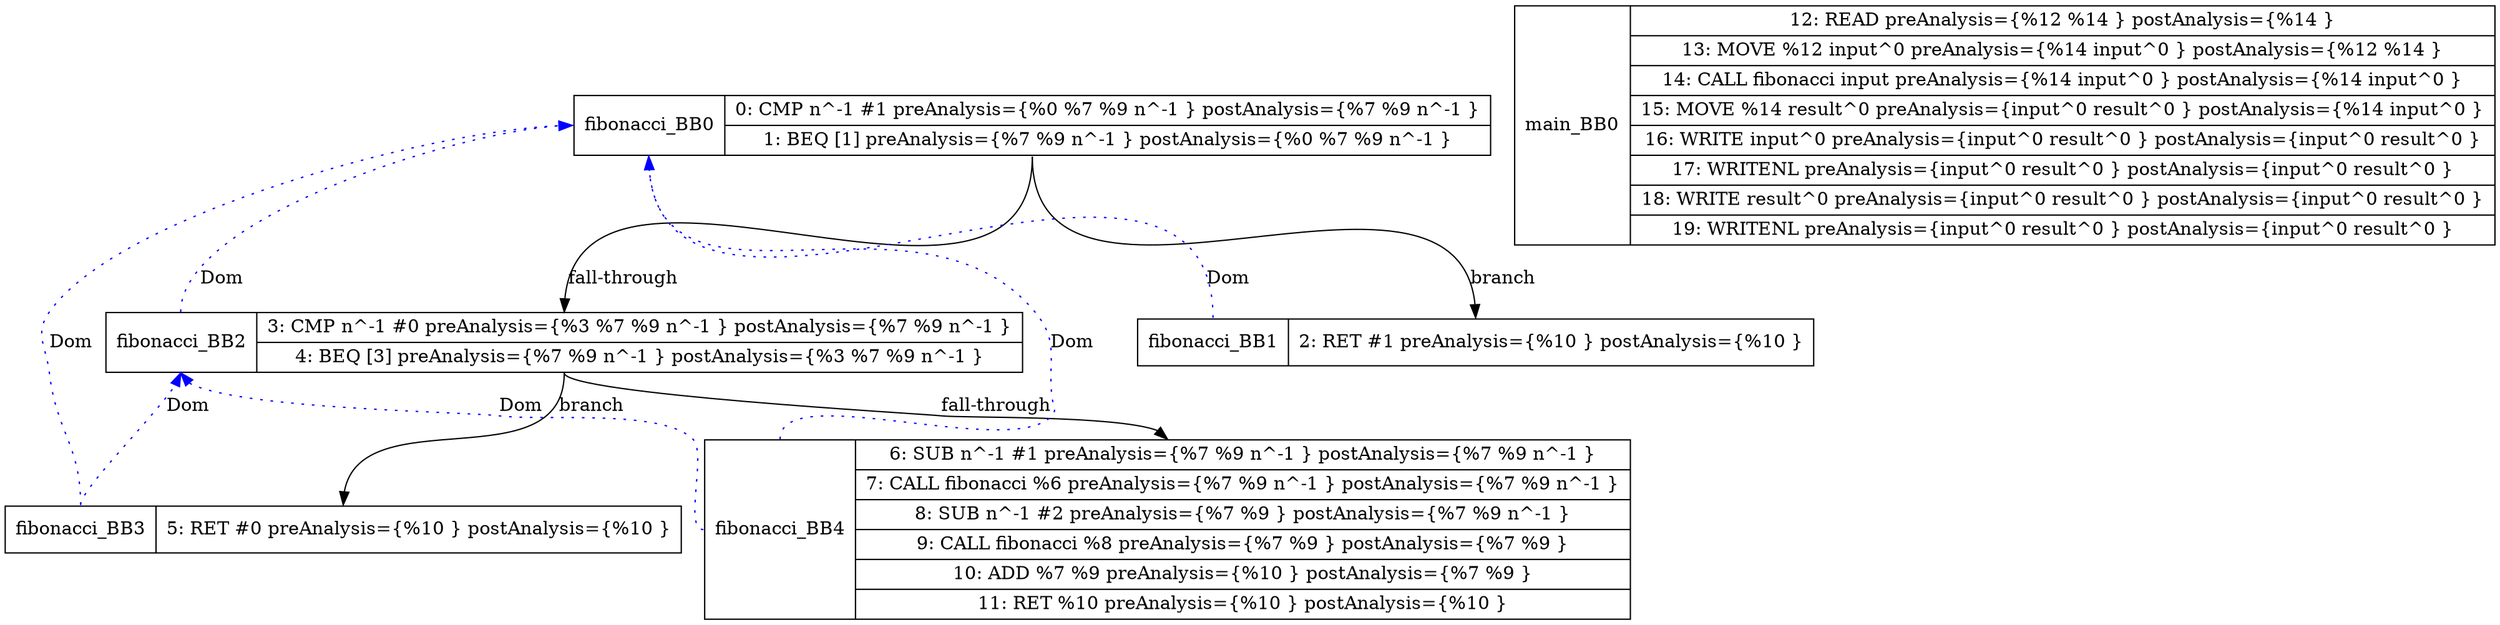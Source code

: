 diGraph G { 
fibonacci_BB0 [shape=record, label="<b>fibonacci_BB0| {0: CMP n^-1 #1 preAnalysis=\{%0 %7 %9 n^-1 \} postAnalysis=\{%7 %9 n^-1 \}|1: BEQ [1] preAnalysis=\{%7 %9 n^-1 \} postAnalysis=\{%0 %7 %9 n^-1 \}}"];
fibonacci_BB1 [shape=record, label="<b>fibonacci_BB1| {2: RET #1 preAnalysis=\{%10 \} postAnalysis=\{%10 \}}"];
fibonacci_BB2 [shape=record, label="<b>fibonacci_BB2| {3: CMP n^-1 #0 preAnalysis=\{%3 %7 %9 n^-1 \} postAnalysis=\{%7 %9 n^-1 \}|4: BEQ [3] preAnalysis=\{%7 %9 n^-1 \} postAnalysis=\{%3 %7 %9 n^-1 \}}"];
fibonacci_BB3 [shape=record, label="<b>fibonacci_BB3| {5: RET #0 preAnalysis=\{%10 \} postAnalysis=\{%10 \}}"];
fibonacci_BB4 [shape=record, label="<b>fibonacci_BB4| {6: SUB n^-1 #1 preAnalysis=\{%7 %9 n^-1 \} postAnalysis=\{%7 %9 n^-1 \}|7: CALL fibonacci %6 preAnalysis=\{%7 %9 n^-1 \} postAnalysis=\{%7 %9 n^-1 \}|8: SUB n^-1 #2 preAnalysis=\{%7 %9 \} postAnalysis=\{%7 %9 n^-1 \}|9: CALL fibonacci %8 preAnalysis=\{%7 %9 \} postAnalysis=\{%7 %9 \}|10: ADD %7 %9 preAnalysis=\{%10 \} postAnalysis=\{%7 %9 \}|11: RET %10 preAnalysis=\{%10 \} postAnalysis=\{%10 \}}"];
main_BB0 [shape=record, label="<b>main_BB0| {12: READ  preAnalysis=\{%12 %14 \} postAnalysis=\{%14 \}|13: MOVE %12 input^0 preAnalysis=\{%14 input^0 \} postAnalysis=\{%12 %14 \}|14: CALL fibonacci input preAnalysis=\{%14 input^0 \} postAnalysis=\{%14 input^0 \}|15: MOVE %14 result^0 preAnalysis=\{input^0 result^0 \} postAnalysis=\{%14 input^0 \}|16: WRITE input^0 preAnalysis=\{input^0 result^0 \} postAnalysis=\{input^0 result^0 \}|17: WRITENL  preAnalysis=\{input^0 result^0 \} postAnalysis=\{input^0 result^0 \}|18: WRITE result^0 preAnalysis=\{input^0 result^0 \} postAnalysis=\{input^0 result^0 \}|19: WRITENL  preAnalysis=\{input^0 result^0 \} postAnalysis=\{input^0 result^0 \}}"];

fibonacci_BB0:s -> fibonacci_BB1:n [label="branch"];
fibonacci_BB0:s -> fibonacci_BB2:n [label="fall-through"];
fibonacci_BB2:s -> fibonacci_BB3:n [label="branch"];
fibonacci_BB2:s -> fibonacci_BB4:n [label="fall-through"];
fibonacci_BB1:b -> fibonacci_BB0:b [color=blue, style=dotted, label="Dom"];
fibonacci_BB2:b -> fibonacci_BB0:b [color=blue, style=dotted, label="Dom"];
fibonacci_BB3:b -> fibonacci_BB0:b [color=blue, style=dotted, label="Dom"];
fibonacci_BB3:b -> fibonacci_BB2:b [color=blue, style=dotted, label="Dom"];
fibonacci_BB4:b -> fibonacci_BB0:b [color=blue, style=dotted, label="Dom"];
fibonacci_BB4:b -> fibonacci_BB2:b [color=blue, style=dotted, label="Dom"];


}